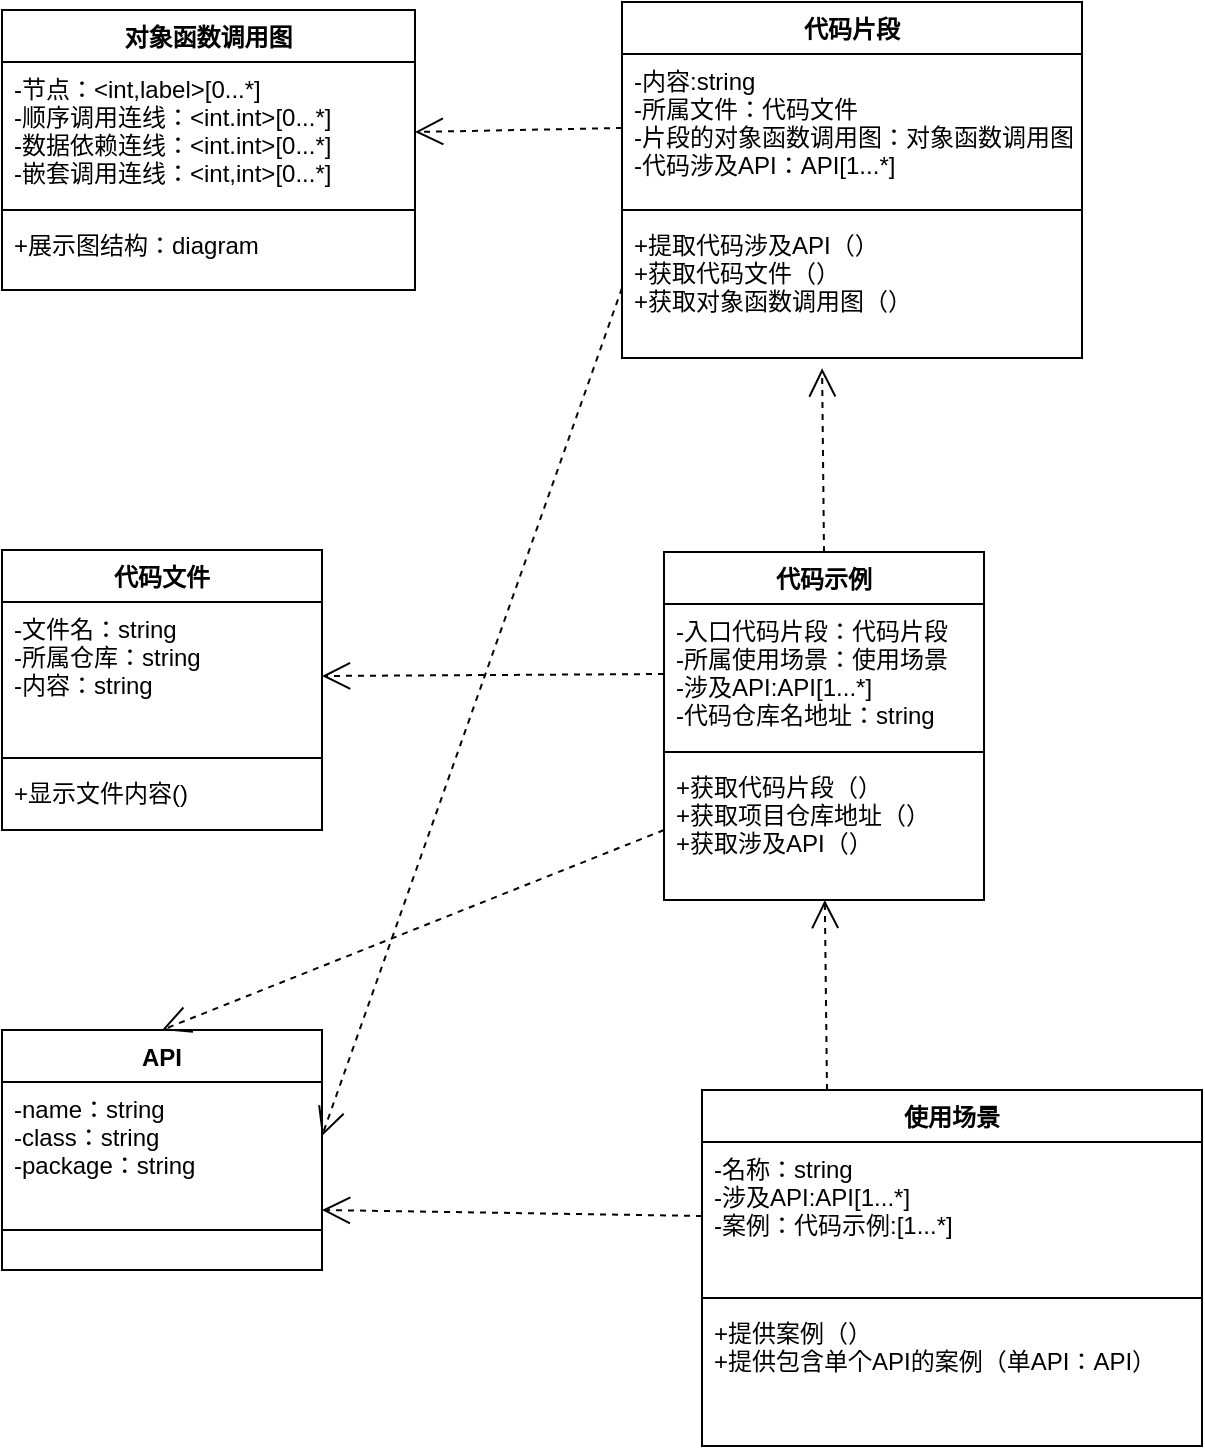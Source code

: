 <mxfile version="14.5.10" type="github"><diagram id="2AaoYMfwIzmp9pcGzUzD" name="Page-1"><mxGraphModel dx="1162" dy="352" grid="1" gridSize="10" guides="1" tooltips="1" connect="1" arrows="1" fold="1" page="1" pageScale="1" pageWidth="827" pageHeight="1169" math="0" shadow="0"><root><mxCell id="0"/><mxCell id="1" parent="0"/><mxCell id="iWXe2AP6moQlenEiE9FN-1" value="代码示例" style="swimlane;fontStyle=1;align=center;verticalAlign=top;childLayout=stackLayout;horizontal=1;startSize=26;horizontalStack=0;resizeParent=1;resizeParentMax=0;resizeLast=0;collapsible=1;marginBottom=0;" vertex="1" parent="1"><mxGeometry x="451" y="381" width="160" height="174" as="geometry"/></mxCell><mxCell id="iWXe2AP6moQlenEiE9FN-2" value="-入口代码片段：代码片段&#10;-所属使用场景：使用场景&#10;-涉及API:API[1...*]&#10;-代码仓库名地址：string" style="text;strokeColor=none;fillColor=none;align=left;verticalAlign=top;spacingLeft=4;spacingRight=4;overflow=hidden;rotatable=0;points=[[0,0.5],[1,0.5]];portConstraint=eastwest;" vertex="1" parent="iWXe2AP6moQlenEiE9FN-1"><mxGeometry y="26" width="160" height="70" as="geometry"/></mxCell><mxCell id="iWXe2AP6moQlenEiE9FN-3" value="" style="line;strokeWidth=1;fillColor=none;align=left;verticalAlign=middle;spacingTop=-1;spacingLeft=3;spacingRight=3;rotatable=0;labelPosition=right;points=[];portConstraint=eastwest;" vertex="1" parent="iWXe2AP6moQlenEiE9FN-1"><mxGeometry y="96" width="160" height="8" as="geometry"/></mxCell><mxCell id="iWXe2AP6moQlenEiE9FN-4" value="+获取代码片段（）&#10;+获取项目仓库地址（）&#10;+获取涉及API（）" style="text;strokeColor=none;fillColor=none;align=left;verticalAlign=top;spacingLeft=4;spacingRight=4;overflow=hidden;rotatable=0;points=[[0,0.5],[1,0.5]];portConstraint=eastwest;" vertex="1" parent="iWXe2AP6moQlenEiE9FN-1"><mxGeometry y="104" width="160" height="70" as="geometry"/></mxCell><mxCell id="iWXe2AP6moQlenEiE9FN-5" value="代码片段" style="swimlane;fontStyle=1;align=center;verticalAlign=top;childLayout=stackLayout;horizontal=1;startSize=26;horizontalStack=0;resizeParent=1;resizeParentMax=0;resizeLast=0;collapsible=1;marginBottom=0;" vertex="1" parent="1"><mxGeometry x="430" y="106" width="230" height="178" as="geometry"/></mxCell><mxCell id="iWXe2AP6moQlenEiE9FN-6" value="-内容:string&#10;-所属文件：代码文件&#10;-片段的对象函数调用图：对象函数调用图&#10;-代码涉及API：API[1...*]" style="text;strokeColor=none;fillColor=none;align=left;verticalAlign=top;spacingLeft=4;spacingRight=4;overflow=hidden;rotatable=0;points=[[0,0.5],[1,0.5]];portConstraint=eastwest;" vertex="1" parent="iWXe2AP6moQlenEiE9FN-5"><mxGeometry y="26" width="230" height="74" as="geometry"/></mxCell><mxCell id="iWXe2AP6moQlenEiE9FN-7" value="" style="line;strokeWidth=1;fillColor=none;align=left;verticalAlign=middle;spacingTop=-1;spacingLeft=3;spacingRight=3;rotatable=0;labelPosition=right;points=[];portConstraint=eastwest;" vertex="1" parent="iWXe2AP6moQlenEiE9FN-5"><mxGeometry y="100" width="230" height="8" as="geometry"/></mxCell><mxCell id="iWXe2AP6moQlenEiE9FN-8" value="+提取代码涉及API（）&#10;+获取代码文件（）&#10;+获取对象函数调用图（）" style="text;strokeColor=none;fillColor=none;align=left;verticalAlign=top;spacingLeft=4;spacingRight=4;overflow=hidden;rotatable=0;points=[[0,0.5],[1,0.5]];portConstraint=eastwest;" vertex="1" parent="iWXe2AP6moQlenEiE9FN-5"><mxGeometry y="108" width="230" height="70" as="geometry"/></mxCell><mxCell id="iWXe2AP6moQlenEiE9FN-9" value="对象函数调用图" style="swimlane;fontStyle=1;align=center;verticalAlign=top;childLayout=stackLayout;horizontal=1;startSize=26;horizontalStack=0;resizeParent=1;resizeParentMax=0;resizeLast=0;collapsible=1;marginBottom=0;" vertex="1" parent="1"><mxGeometry x="120" y="110" width="206.5" height="140" as="geometry"/></mxCell><mxCell id="iWXe2AP6moQlenEiE9FN-10" value="-节点：&lt;int,label&gt;[0...*]&#10;-顺序调用连线：&lt;int.int&gt;[0...*]&#10;-数据依赖连线：&lt;int.int&gt;[0...*]&#10;-嵌套调用连线：&lt;int,int&gt;[0...*]" style="text;strokeColor=none;fillColor=none;align=left;verticalAlign=top;spacingLeft=4;spacingRight=4;overflow=hidden;rotatable=0;points=[[0,0.5],[1,0.5]];portConstraint=eastwest;" vertex="1" parent="iWXe2AP6moQlenEiE9FN-9"><mxGeometry y="26" width="206.5" height="70" as="geometry"/></mxCell><mxCell id="iWXe2AP6moQlenEiE9FN-11" value="" style="line;strokeWidth=1;fillColor=none;align=left;verticalAlign=middle;spacingTop=-1;spacingLeft=3;spacingRight=3;rotatable=0;labelPosition=right;points=[];portConstraint=eastwest;" vertex="1" parent="iWXe2AP6moQlenEiE9FN-9"><mxGeometry y="96" width="206.5" height="8" as="geometry"/></mxCell><mxCell id="iWXe2AP6moQlenEiE9FN-12" value="+展示图结构：diagram" style="text;strokeColor=none;fillColor=none;align=left;verticalAlign=top;spacingLeft=4;spacingRight=4;overflow=hidden;rotatable=0;points=[[0,0.5],[1,0.5]];portConstraint=eastwest;" vertex="1" parent="iWXe2AP6moQlenEiE9FN-9"><mxGeometry y="104" width="206.5" height="36" as="geometry"/></mxCell><mxCell id="iWXe2AP6moQlenEiE9FN-13" value="代码文件" style="swimlane;fontStyle=1;align=center;verticalAlign=top;childLayout=stackLayout;horizontal=1;startSize=26;horizontalStack=0;resizeParent=1;resizeParentMax=0;resizeLast=0;collapsible=1;marginBottom=0;" vertex="1" parent="1"><mxGeometry x="120" y="380" width="160" height="140" as="geometry"/></mxCell><mxCell id="iWXe2AP6moQlenEiE9FN-14" value="-文件名：string&#10;-所属仓库：string&#10;-内容：string" style="text;strokeColor=none;fillColor=none;align=left;verticalAlign=top;spacingLeft=4;spacingRight=4;overflow=hidden;rotatable=0;points=[[0,0.5],[1,0.5]];portConstraint=eastwest;" vertex="1" parent="iWXe2AP6moQlenEiE9FN-13"><mxGeometry y="26" width="160" height="74" as="geometry"/></mxCell><mxCell id="iWXe2AP6moQlenEiE9FN-15" value="" style="line;strokeWidth=1;fillColor=none;align=left;verticalAlign=middle;spacingTop=-1;spacingLeft=3;spacingRight=3;rotatable=0;labelPosition=right;points=[];portConstraint=eastwest;" vertex="1" parent="iWXe2AP6moQlenEiE9FN-13"><mxGeometry y="100" width="160" height="8" as="geometry"/></mxCell><mxCell id="iWXe2AP6moQlenEiE9FN-16" value="+显示文件内容()&#10;" style="text;strokeColor=none;fillColor=none;align=left;verticalAlign=top;spacingLeft=4;spacingRight=4;overflow=hidden;rotatable=0;points=[[0,0.5],[1,0.5]];portConstraint=eastwest;" vertex="1" parent="iWXe2AP6moQlenEiE9FN-13"><mxGeometry y="108" width="160" height="32" as="geometry"/></mxCell><mxCell id="iWXe2AP6moQlenEiE9FN-17" value="API" style="swimlane;fontStyle=1;align=center;verticalAlign=top;childLayout=stackLayout;horizontal=1;startSize=26;horizontalStack=0;resizeParent=1;resizeParentMax=0;resizeLast=0;collapsible=1;marginBottom=0;" vertex="1" parent="1"><mxGeometry x="120" y="620" width="160" height="120" as="geometry"/></mxCell><mxCell id="iWXe2AP6moQlenEiE9FN-18" value="-name：string&#10;-class：string&#10;-package：string" style="text;strokeColor=none;fillColor=none;align=left;verticalAlign=top;spacingLeft=4;spacingRight=4;overflow=hidden;rotatable=0;points=[[0,0.5],[1,0.5]];portConstraint=eastwest;" vertex="1" parent="iWXe2AP6moQlenEiE9FN-17"><mxGeometry y="26" width="160" height="54" as="geometry"/></mxCell><mxCell id="iWXe2AP6moQlenEiE9FN-19" value="" style="line;strokeWidth=1;fillColor=none;align=left;verticalAlign=middle;spacingTop=-1;spacingLeft=3;spacingRight=3;rotatable=0;labelPosition=right;points=[];portConstraint=eastwest;" vertex="1" parent="iWXe2AP6moQlenEiE9FN-17"><mxGeometry y="80" width="160" height="40" as="geometry"/></mxCell><mxCell id="iWXe2AP6moQlenEiE9FN-21" value="使用场景" style="swimlane;fontStyle=1;align=center;verticalAlign=top;childLayout=stackLayout;horizontal=1;startSize=26;horizontalStack=0;resizeParent=1;resizeParentMax=0;resizeLast=0;collapsible=1;marginBottom=0;" vertex="1" parent="1"><mxGeometry x="470" y="650" width="250" height="178" as="geometry"/></mxCell><mxCell id="iWXe2AP6moQlenEiE9FN-22" value="-名称：string&#10;-涉及API:API[1...*]&#10;-案例：代码示例:[1...*]" style="text;strokeColor=none;fillColor=none;align=left;verticalAlign=top;spacingLeft=4;spacingRight=4;overflow=hidden;rotatable=0;points=[[0,0.5],[1,0.5]];portConstraint=eastwest;" vertex="1" parent="iWXe2AP6moQlenEiE9FN-21"><mxGeometry y="26" width="250" height="74" as="geometry"/></mxCell><mxCell id="iWXe2AP6moQlenEiE9FN-23" value="" style="line;strokeWidth=1;fillColor=none;align=left;verticalAlign=middle;spacingTop=-1;spacingLeft=3;spacingRight=3;rotatable=0;labelPosition=right;points=[];portConstraint=eastwest;" vertex="1" parent="iWXe2AP6moQlenEiE9FN-21"><mxGeometry y="100" width="250" height="8" as="geometry"/></mxCell><mxCell id="iWXe2AP6moQlenEiE9FN-24" value="+提供案例（）&#10;+提供包含单个API的案例（单API：API）" style="text;strokeColor=none;fillColor=none;align=left;verticalAlign=top;spacingLeft=4;spacingRight=4;overflow=hidden;rotatable=0;points=[[0,0.5],[1,0.5]];portConstraint=eastwest;" vertex="1" parent="iWXe2AP6moQlenEiE9FN-21"><mxGeometry y="108" width="250" height="70" as="geometry"/></mxCell><mxCell id="iWXe2AP6moQlenEiE9FN-29" value="" style="endArrow=open;endSize=12;dashed=1;html=1;exitX=0;exitY=0.5;exitDx=0;exitDy=0;entryX=1;entryY=0.5;entryDx=0;entryDy=0;" edge="1" parent="1" source="iWXe2AP6moQlenEiE9FN-2" target="iWXe2AP6moQlenEiE9FN-14"><mxGeometry width="160" relative="1" as="geometry"><mxPoint x="120" y="340" as="sourcePoint"/><mxPoint x="280" y="340" as="targetPoint"/></mxGeometry></mxCell><mxCell id="iWXe2AP6moQlenEiE9FN-31" value="" style="endArrow=open;endSize=12;dashed=1;html=1;exitX=0;exitY=0.5;exitDx=0;exitDy=0;entryX=1;entryY=0.5;entryDx=0;entryDy=0;" edge="1" parent="1" source="iWXe2AP6moQlenEiE9FN-6" target="iWXe2AP6moQlenEiE9FN-10"><mxGeometry width="160" relative="1" as="geometry"><mxPoint x="450.0" y="452" as="sourcePoint"/><mxPoint x="290.0" y="453" as="targetPoint"/></mxGeometry></mxCell><mxCell id="iWXe2AP6moQlenEiE9FN-32" value="" style="endArrow=open;endSize=12;dashed=1;html=1;exitX=0.5;exitY=0;exitDx=0;exitDy=0;entryX=0.435;entryY=1.074;entryDx=0;entryDy=0;entryPerimeter=0;" edge="1" parent="1" source="iWXe2AP6moQlenEiE9FN-1" target="iWXe2AP6moQlenEiE9FN-8"><mxGeometry width="160" relative="1" as="geometry"><mxPoint x="460.0" y="462" as="sourcePoint"/><mxPoint x="300.0" y="463" as="targetPoint"/></mxGeometry></mxCell><mxCell id="iWXe2AP6moQlenEiE9FN-33" value="" style="endArrow=open;endSize=12;dashed=1;html=1;exitX=0;exitY=0.5;exitDx=0;exitDy=0;entryX=0.5;entryY=0;entryDx=0;entryDy=0;" edge="1" parent="1" source="iWXe2AP6moQlenEiE9FN-4" target="iWXe2AP6moQlenEiE9FN-17"><mxGeometry width="160" relative="1" as="geometry"><mxPoint x="470.0" y="472" as="sourcePoint"/><mxPoint x="310.0" y="473" as="targetPoint"/></mxGeometry></mxCell><mxCell id="iWXe2AP6moQlenEiE9FN-34" value="" style="endArrow=open;endSize=12;dashed=1;html=1;exitX=0;exitY=0.5;exitDx=0;exitDy=0;entryX=1;entryY=0.5;entryDx=0;entryDy=0;" edge="1" parent="1" source="iWXe2AP6moQlenEiE9FN-8" target="iWXe2AP6moQlenEiE9FN-18"><mxGeometry width="160" relative="1" as="geometry"><mxPoint x="480.0" y="482" as="sourcePoint"/><mxPoint x="320.0" y="483" as="targetPoint"/></mxGeometry></mxCell><mxCell id="iWXe2AP6moQlenEiE9FN-35" value="" style="endArrow=open;endSize=12;dashed=1;html=1;exitX=0;exitY=0.5;exitDx=0;exitDy=0;entryX=1;entryY=0.75;entryDx=0;entryDy=0;" edge="1" parent="1" source="iWXe2AP6moQlenEiE9FN-22" target="iWXe2AP6moQlenEiE9FN-17"><mxGeometry width="160" relative="1" as="geometry"><mxPoint x="490.0" y="492" as="sourcePoint"/><mxPoint x="330.0" y="493" as="targetPoint"/></mxGeometry></mxCell><mxCell id="iWXe2AP6moQlenEiE9FN-36" value="" style="endArrow=open;endSize=12;dashed=1;html=1;exitX=0.25;exitY=0;exitDx=0;exitDy=0;" edge="1" parent="1" source="iWXe2AP6moQlenEiE9FN-21" target="iWXe2AP6moQlenEiE9FN-4"><mxGeometry width="160" relative="1" as="geometry"><mxPoint x="500.0" y="502" as="sourcePoint"/><mxPoint x="540" y="590" as="targetPoint"/></mxGeometry></mxCell></root></mxGraphModel></diagram></mxfile>